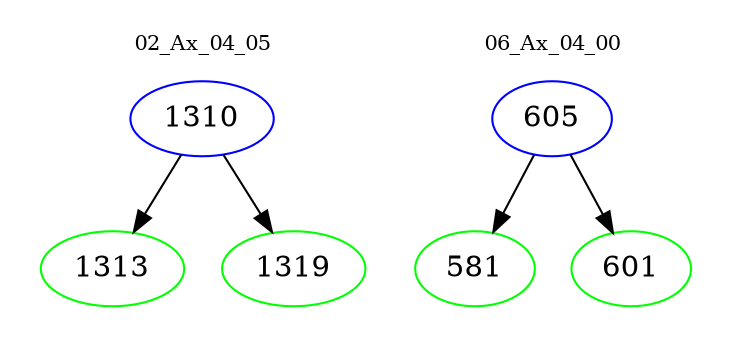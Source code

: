 digraph{
subgraph cluster_0 {
color = white
label = "02_Ax_04_05";
fontsize=10;
T0_1310 [label="1310", color="blue"]
T0_1310 -> T0_1313 [color="black"]
T0_1313 [label="1313", color="green"]
T0_1310 -> T0_1319 [color="black"]
T0_1319 [label="1319", color="green"]
}
subgraph cluster_1 {
color = white
label = "06_Ax_04_00";
fontsize=10;
T1_605 [label="605", color="blue"]
T1_605 -> T1_581 [color="black"]
T1_581 [label="581", color="green"]
T1_605 -> T1_601 [color="black"]
T1_601 [label="601", color="green"]
}
}
